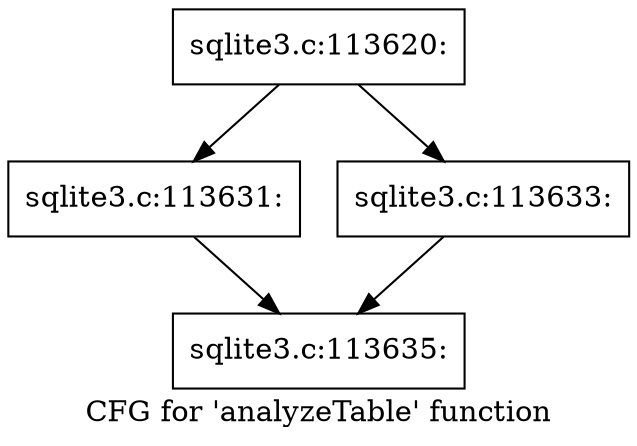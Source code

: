 digraph "CFG for 'analyzeTable' function" {
	label="CFG for 'analyzeTable' function";

	Node0x55c0f59c9b90 [shape=record,label="{sqlite3.c:113620:}"];
	Node0x55c0f59c9b90 -> Node0x55c0fa36e5e0;
	Node0x55c0f59c9b90 -> Node0x55c0fa36e680;
	Node0x55c0fa36e5e0 [shape=record,label="{sqlite3.c:113631:}"];
	Node0x55c0fa36e5e0 -> Node0x55c0fa36e630;
	Node0x55c0fa36e680 [shape=record,label="{sqlite3.c:113633:}"];
	Node0x55c0fa36e680 -> Node0x55c0fa36e630;
	Node0x55c0fa36e630 [shape=record,label="{sqlite3.c:113635:}"];
}

